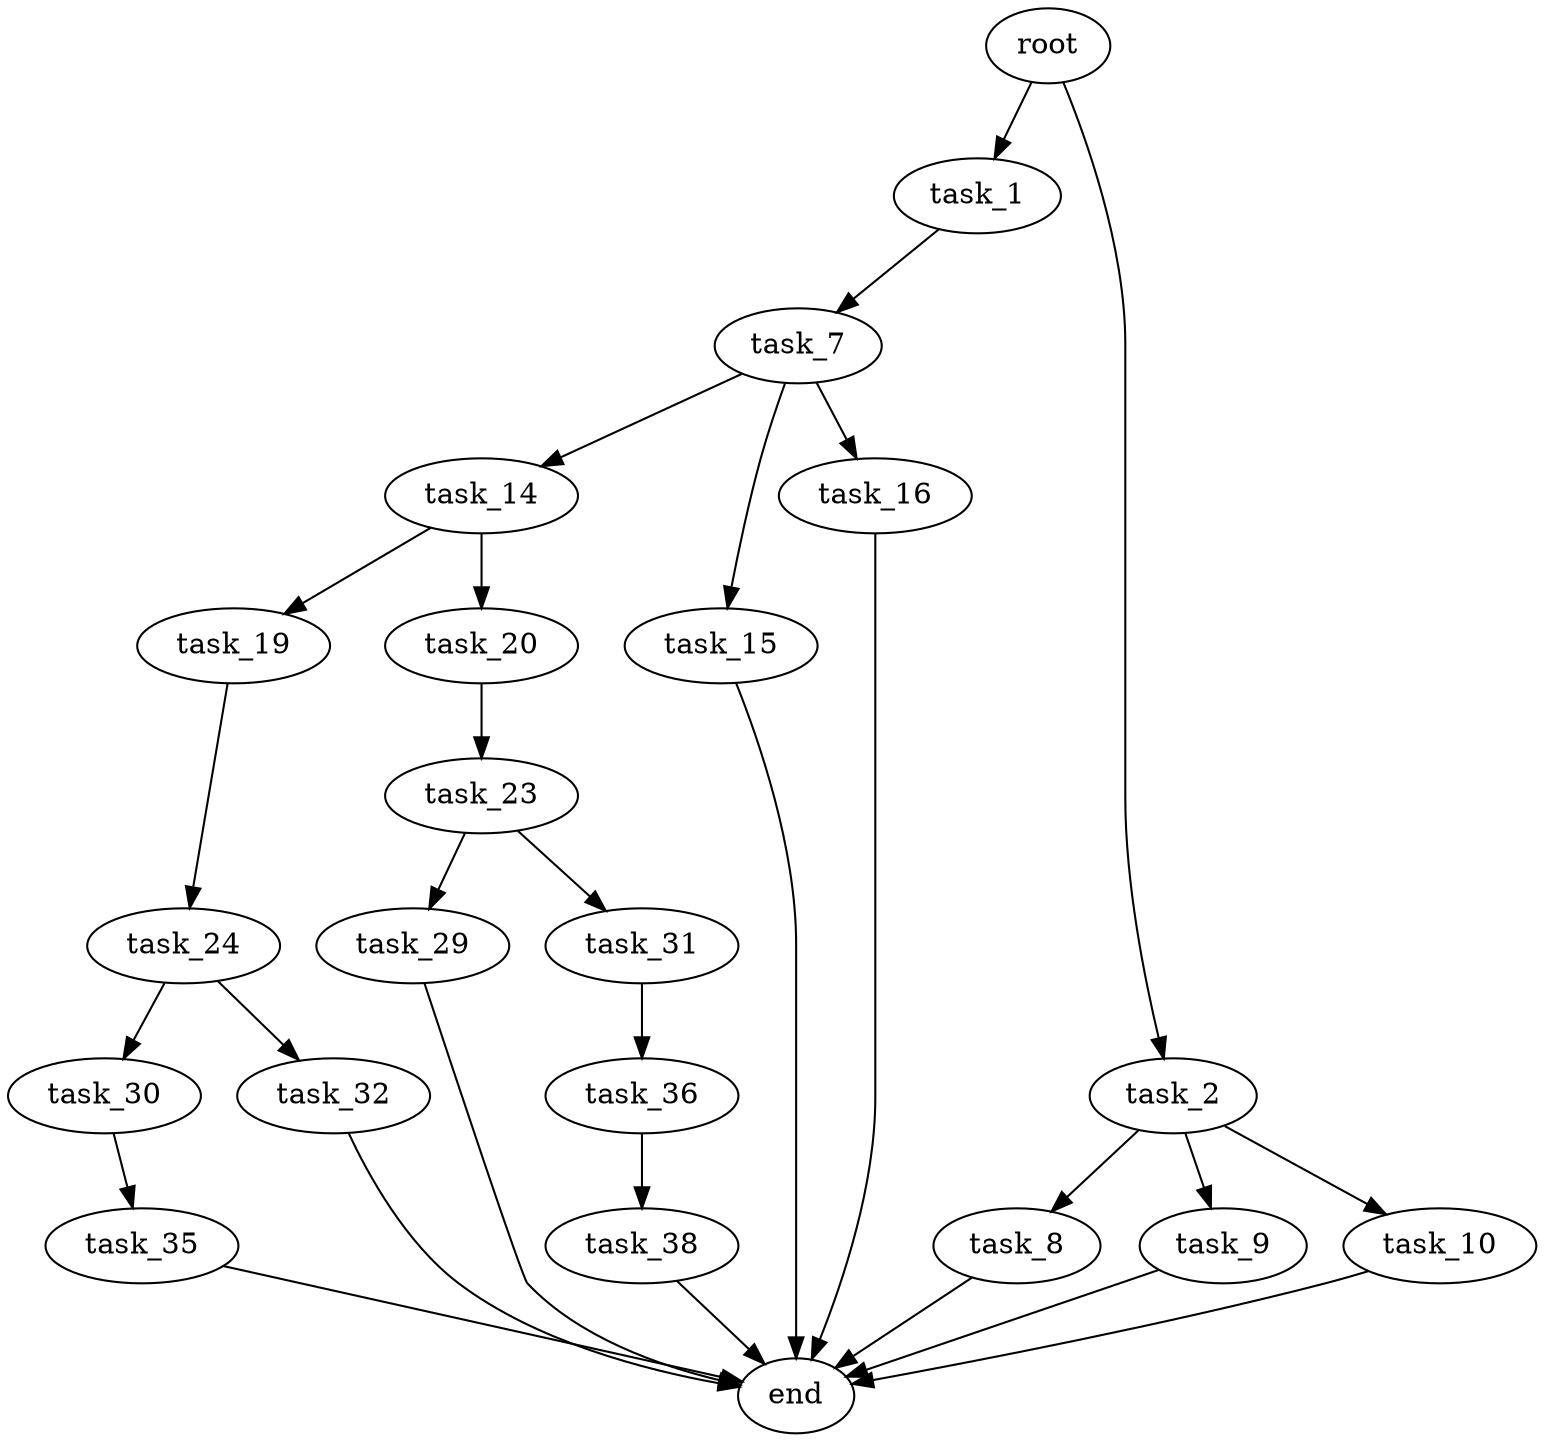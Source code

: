digraph G {
  root [size="0.000000"];
  task_1 [size="3398288710.000000"];
  task_2 [size="231928233984.000000"];
  task_7 [size="32741600243.000000"];
  task_8 [size="782757789696.000000"];
  task_9 [size="3220420164.000000"];
  task_10 [size="1073741824000.000000"];
  task_14 [size="68719476736.000000"];
  task_15 [size="6831563422.000000"];
  task_16 [size="224807780592.000000"];
  end [size="0.000000"];
  task_19 [size="10284867667.000000"];
  task_20 [size="17677852103.000000"];
  task_24 [size="15189450205.000000"];
  task_23 [size="1073741824000.000000"];
  task_29 [size="368293445632.000000"];
  task_31 [size="1242025816807.000000"];
  task_30 [size="231928233984.000000"];
  task_32 [size="38390377338.000000"];
  task_35 [size="492673530180.000000"];
  task_36 [size="991669310073.000000"];
  task_38 [size="1811216238.000000"];

  root -> task_1 [size="1.000000"];
  root -> task_2 [size="1.000000"];
  task_1 -> task_7 [size="134217728.000000"];
  task_2 -> task_8 [size="301989888.000000"];
  task_2 -> task_9 [size="301989888.000000"];
  task_2 -> task_10 [size="301989888.000000"];
  task_7 -> task_14 [size="33554432.000000"];
  task_7 -> task_15 [size="33554432.000000"];
  task_7 -> task_16 [size="33554432.000000"];
  task_8 -> end [size="1.000000"];
  task_9 -> end [size="1.000000"];
  task_10 -> end [size="1.000000"];
  task_14 -> task_19 [size="134217728.000000"];
  task_14 -> task_20 [size="134217728.000000"];
  task_15 -> end [size="1.000000"];
  task_16 -> end [size="1.000000"];
  task_19 -> task_24 [size="209715200.000000"];
  task_20 -> task_23 [size="411041792.000000"];
  task_24 -> task_30 [size="411041792.000000"];
  task_24 -> task_32 [size="411041792.000000"];
  task_23 -> task_29 [size="838860800.000000"];
  task_23 -> task_31 [size="838860800.000000"];
  task_29 -> end [size="1.000000"];
  task_31 -> task_36 [size="838860800.000000"];
  task_30 -> task_35 [size="301989888.000000"];
  task_32 -> end [size="1.000000"];
  task_35 -> end [size="1.000000"];
  task_36 -> task_38 [size="838860800.000000"];
  task_38 -> end [size="1.000000"];
}

